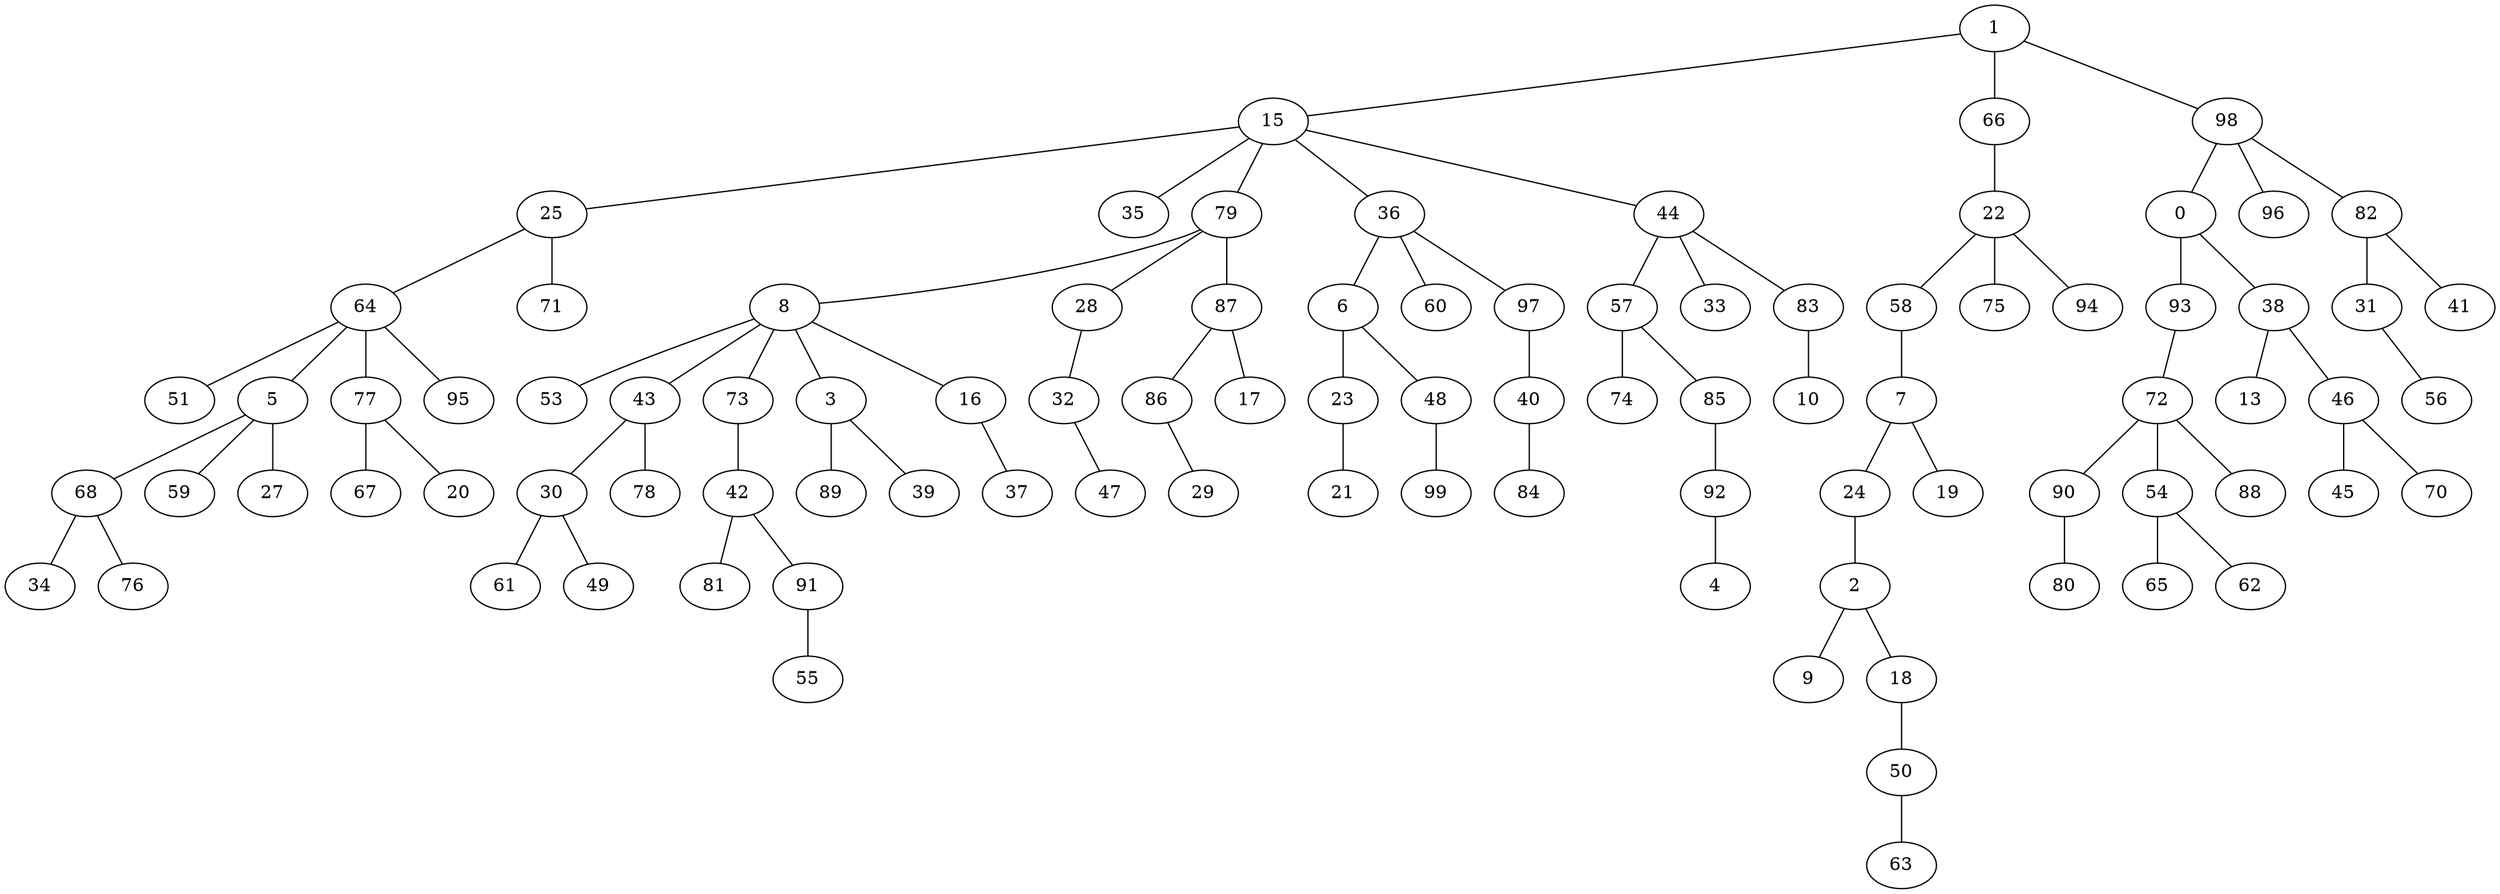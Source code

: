 graph {

1--15   
1--66   
1--98   
15--25   
66--22   
25--64   
15--35   
98--0   
15--79   
15--36   
15--44   
98--96   
22--58   
25--71   
36--6   
98--82   
79--8   
79--28   
22--75   
64--51   
36--60   
44--57   
6--23   
0--93   
8--53   
22--94   
8--43   
64--5   
79--87   
57--74   
64--77   
58--7   
6--48   
8--73   
64--95   
0--38   
8--3   
44--33   
23--21   
82--31   
44--83   
5--68   
82--41   
7--24   
36--97   
93--72   
8--16   
87--86   
28--32   
73--42   
48--99   
31--56   
5--59   
68--34   
77--67   
38--13   
3--89   
43--30   
38--46   
72--90   
5--27   
3--39   
43--78   
72--54   
32--47   
87--17   
42--81   
57--85   
46--45   
77--20   
30--61   
46--70   
16--37   
24--2   
83--10   
86--29   
68--76   
42--91   
90--80   
7--19   
97--40   
54--65   
85--92   
72--88   
2--9   
91--55   
30--49   
2--18   
54--62   
40--84   
92--4   
18--50   
50--63   
}
